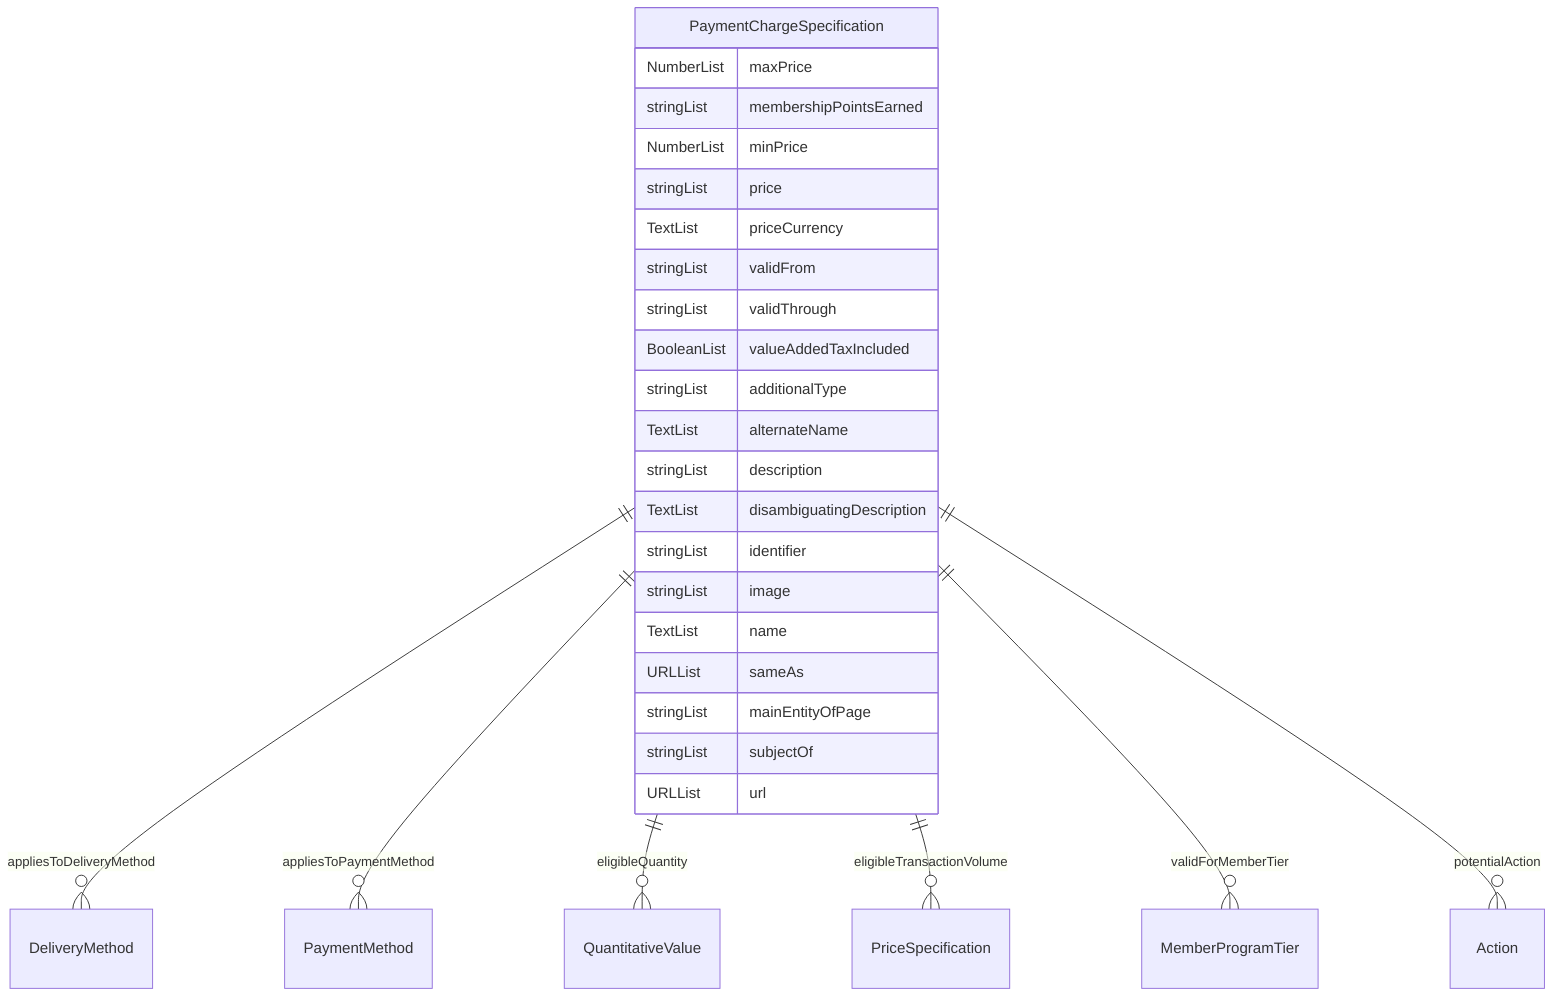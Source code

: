 erDiagram
PaymentChargeSpecification {
    NumberList maxPrice  
    stringList membershipPointsEarned  
    NumberList minPrice  
    stringList price  
    TextList priceCurrency  
    stringList validFrom  
    stringList validThrough  
    BooleanList valueAddedTaxIncluded  
    stringList additionalType  
    TextList alternateName  
    stringList description  
    TextList disambiguatingDescription  
    stringList identifier  
    stringList image  
    TextList name  
    URLList sameAs  
    stringList mainEntityOfPage  
    stringList subjectOf  
    URLList url  
}

PaymentChargeSpecification ||--}o DeliveryMethod : "appliesToDeliveryMethod"
PaymentChargeSpecification ||--}o PaymentMethod : "appliesToPaymentMethod"
PaymentChargeSpecification ||--}o QuantitativeValue : "eligibleQuantity"
PaymentChargeSpecification ||--}o PriceSpecification : "eligibleTransactionVolume"
PaymentChargeSpecification ||--}o MemberProgramTier : "validForMemberTier"
PaymentChargeSpecification ||--}o Action : "potentialAction"